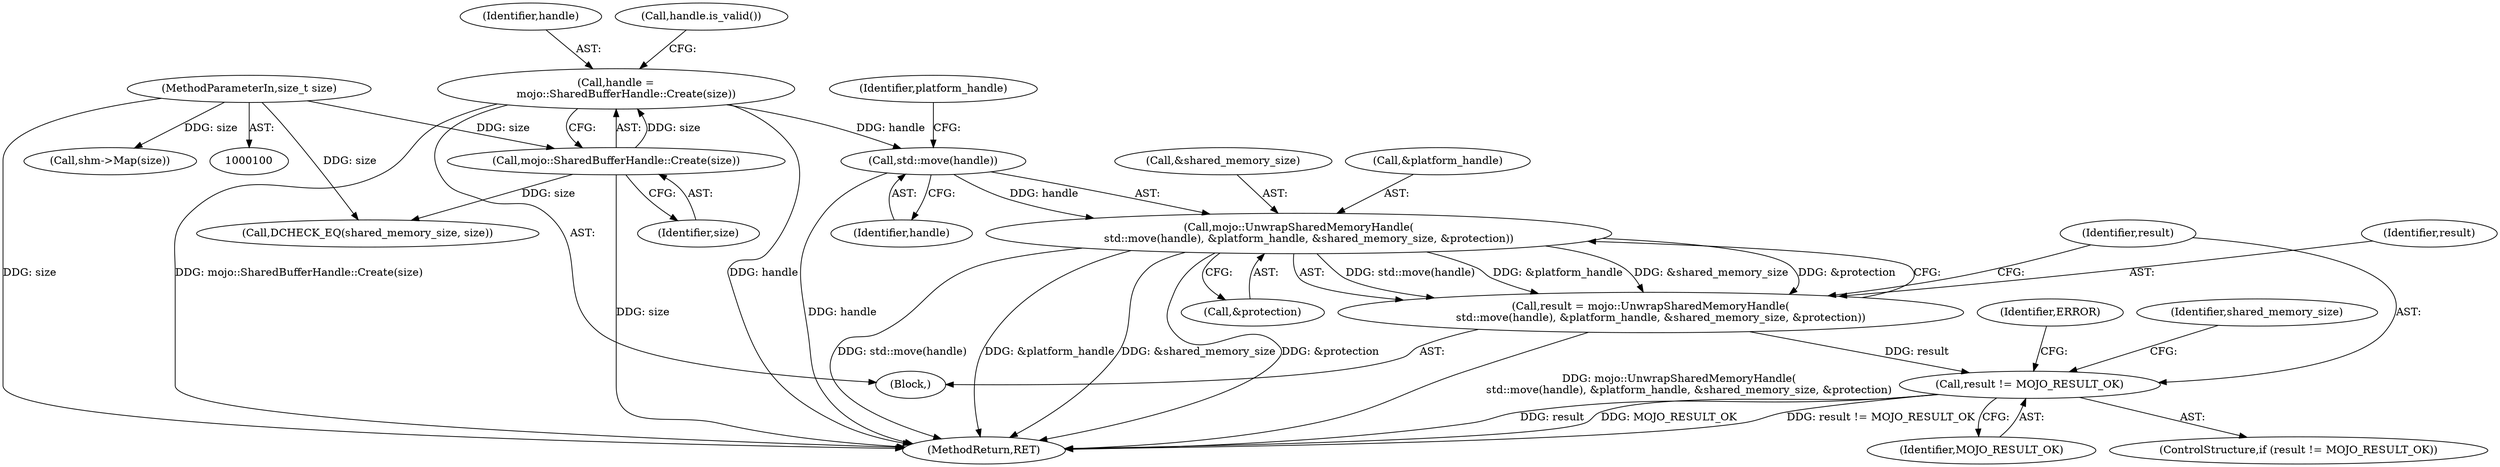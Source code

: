 digraph "0_Chrome_673ce95d481ea9368c4d4d43ac756ba1d6d9e608_17@API" {
"1000125" [label="(Call,std::move(handle))"];
"1000104" [label="(Call,handle =\n      mojo::SharedBufferHandle::Create(size))"];
"1000106" [label="(Call,mojo::SharedBufferHandle::Create(size))"];
"1000101" [label="(MethodParameterIn,size_t size)"];
"1000124" [label="(Call,mojo::UnwrapSharedMemoryHandle(\n      std::move(handle), &platform_handle, &shared_memory_size, &protection))"];
"1000122" [label="(Call,result = mojo::UnwrapSharedMemoryHandle(\n      std::move(handle), &platform_handle, &shared_memory_size, &protection))"];
"1000134" [label="(Call,result != MOJO_RESULT_OK)"];
"1000133" [label="(ControlStructure,if (result != MOJO_RESULT_OK))"];
"1000124" [label="(Call,mojo::UnwrapSharedMemoryHandle(\n      std::move(handle), &platform_handle, &shared_memory_size, &protection))"];
"1000128" [label="(Identifier,platform_handle)"];
"1000134" [label="(Call,result != MOJO_RESULT_OK)"];
"1000123" [label="(Identifier,result)"];
"1000125" [label="(Call,std::move(handle))"];
"1000140" [label="(Identifier,ERROR)"];
"1000105" [label="(Identifier,handle)"];
"1000110" [label="(Call,handle.is_valid())"];
"1000129" [label="(Call,&shared_memory_size)"];
"1000145" [label="(Identifier,shared_memory_size)"];
"1000127" [label="(Call,&platform_handle)"];
"1000126" [label="(Identifier,handle)"];
"1000144" [label="(Call,DCHECK_EQ(shared_memory_size, size))"];
"1000176" [label="(MethodReturn,RET)"];
"1000107" [label="(Identifier,size)"];
"1000135" [label="(Identifier,result)"];
"1000106" [label="(Call,mojo::SharedBufferHandle::Create(size))"];
"1000101" [label="(MethodParameterIn,size_t size)"];
"1000102" [label="(Block,)"];
"1000122" [label="(Call,result = mojo::UnwrapSharedMemoryHandle(\n      std::move(handle), &platform_handle, &shared_memory_size, &protection))"];
"1000131" [label="(Call,&protection)"];
"1000104" [label="(Call,handle =\n      mojo::SharedBufferHandle::Create(size))"];
"1000165" [label="(Call,shm->Map(size))"];
"1000136" [label="(Identifier,MOJO_RESULT_OK)"];
"1000125" -> "1000124"  [label="AST: "];
"1000125" -> "1000126"  [label="CFG: "];
"1000126" -> "1000125"  [label="AST: "];
"1000128" -> "1000125"  [label="CFG: "];
"1000125" -> "1000176"  [label="DDG: handle"];
"1000125" -> "1000124"  [label="DDG: handle"];
"1000104" -> "1000125"  [label="DDG: handle"];
"1000104" -> "1000102"  [label="AST: "];
"1000104" -> "1000106"  [label="CFG: "];
"1000105" -> "1000104"  [label="AST: "];
"1000106" -> "1000104"  [label="AST: "];
"1000110" -> "1000104"  [label="CFG: "];
"1000104" -> "1000176"  [label="DDG: handle"];
"1000104" -> "1000176"  [label="DDG: mojo::SharedBufferHandle::Create(size)"];
"1000106" -> "1000104"  [label="DDG: size"];
"1000106" -> "1000107"  [label="CFG: "];
"1000107" -> "1000106"  [label="AST: "];
"1000106" -> "1000176"  [label="DDG: size"];
"1000101" -> "1000106"  [label="DDG: size"];
"1000106" -> "1000144"  [label="DDG: size"];
"1000101" -> "1000100"  [label="AST: "];
"1000101" -> "1000176"  [label="DDG: size"];
"1000101" -> "1000144"  [label="DDG: size"];
"1000101" -> "1000165"  [label="DDG: size"];
"1000124" -> "1000122"  [label="AST: "];
"1000124" -> "1000131"  [label="CFG: "];
"1000127" -> "1000124"  [label="AST: "];
"1000129" -> "1000124"  [label="AST: "];
"1000131" -> "1000124"  [label="AST: "];
"1000122" -> "1000124"  [label="CFG: "];
"1000124" -> "1000176"  [label="DDG: std::move(handle)"];
"1000124" -> "1000176"  [label="DDG: &platform_handle"];
"1000124" -> "1000176"  [label="DDG: &shared_memory_size"];
"1000124" -> "1000176"  [label="DDG: &protection"];
"1000124" -> "1000122"  [label="DDG: std::move(handle)"];
"1000124" -> "1000122"  [label="DDG: &platform_handle"];
"1000124" -> "1000122"  [label="DDG: &shared_memory_size"];
"1000124" -> "1000122"  [label="DDG: &protection"];
"1000122" -> "1000102"  [label="AST: "];
"1000123" -> "1000122"  [label="AST: "];
"1000135" -> "1000122"  [label="CFG: "];
"1000122" -> "1000176"  [label="DDG: mojo::UnwrapSharedMemoryHandle(\n      std::move(handle), &platform_handle, &shared_memory_size, &protection)"];
"1000122" -> "1000134"  [label="DDG: result"];
"1000134" -> "1000133"  [label="AST: "];
"1000134" -> "1000136"  [label="CFG: "];
"1000135" -> "1000134"  [label="AST: "];
"1000136" -> "1000134"  [label="AST: "];
"1000140" -> "1000134"  [label="CFG: "];
"1000145" -> "1000134"  [label="CFG: "];
"1000134" -> "1000176"  [label="DDG: result != MOJO_RESULT_OK"];
"1000134" -> "1000176"  [label="DDG: result"];
"1000134" -> "1000176"  [label="DDG: MOJO_RESULT_OK"];
}
